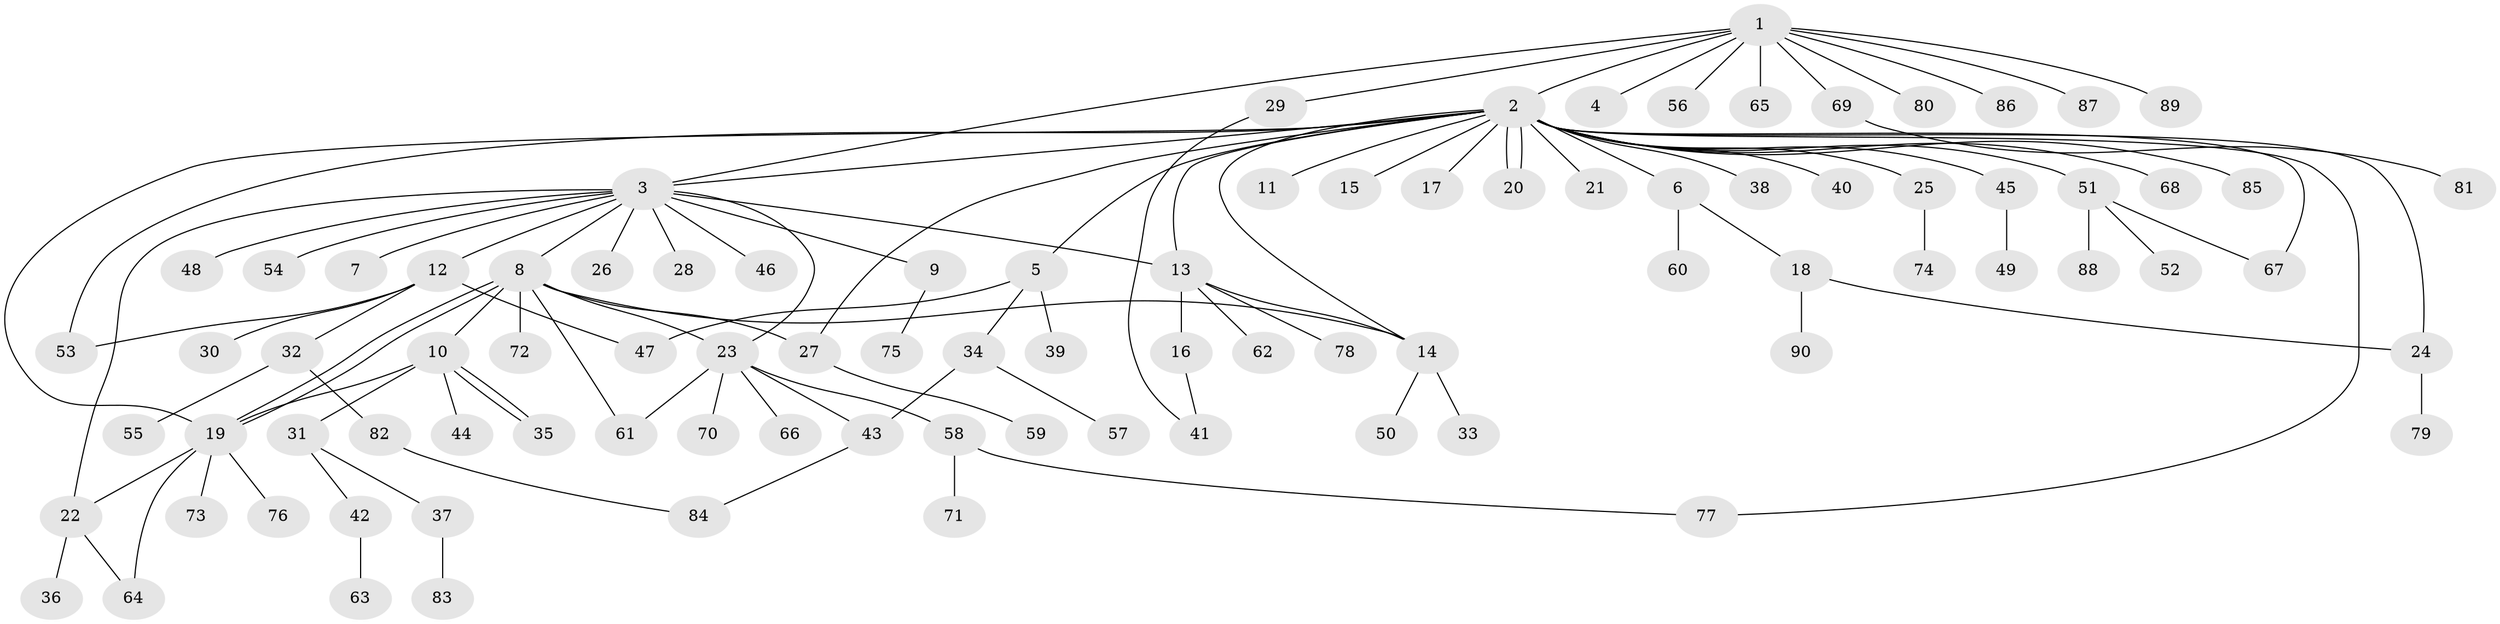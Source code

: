 // Generated by graph-tools (version 1.1) at 2025/25/03/09/25 03:25:54]
// undirected, 90 vertices, 111 edges
graph export_dot {
graph [start="1"]
  node [color=gray90,style=filled];
  1;
  2;
  3;
  4;
  5;
  6;
  7;
  8;
  9;
  10;
  11;
  12;
  13;
  14;
  15;
  16;
  17;
  18;
  19;
  20;
  21;
  22;
  23;
  24;
  25;
  26;
  27;
  28;
  29;
  30;
  31;
  32;
  33;
  34;
  35;
  36;
  37;
  38;
  39;
  40;
  41;
  42;
  43;
  44;
  45;
  46;
  47;
  48;
  49;
  50;
  51;
  52;
  53;
  54;
  55;
  56;
  57;
  58;
  59;
  60;
  61;
  62;
  63;
  64;
  65;
  66;
  67;
  68;
  69;
  70;
  71;
  72;
  73;
  74;
  75;
  76;
  77;
  78;
  79;
  80;
  81;
  82;
  83;
  84;
  85;
  86;
  87;
  88;
  89;
  90;
  1 -- 2;
  1 -- 3;
  1 -- 4;
  1 -- 29;
  1 -- 56;
  1 -- 65;
  1 -- 69;
  1 -- 80;
  1 -- 86;
  1 -- 87;
  1 -- 89;
  2 -- 3;
  2 -- 5;
  2 -- 6;
  2 -- 11;
  2 -- 13;
  2 -- 14;
  2 -- 15;
  2 -- 17;
  2 -- 19;
  2 -- 20;
  2 -- 20;
  2 -- 21;
  2 -- 24;
  2 -- 25;
  2 -- 27;
  2 -- 38;
  2 -- 40;
  2 -- 45;
  2 -- 51;
  2 -- 53;
  2 -- 67;
  2 -- 68;
  2 -- 77;
  2 -- 85;
  3 -- 7;
  3 -- 8;
  3 -- 9;
  3 -- 12;
  3 -- 13;
  3 -- 22;
  3 -- 23;
  3 -- 26;
  3 -- 28;
  3 -- 46;
  3 -- 48;
  3 -- 54;
  5 -- 34;
  5 -- 39;
  5 -- 47;
  6 -- 18;
  6 -- 60;
  8 -- 10;
  8 -- 14;
  8 -- 19;
  8 -- 19;
  8 -- 23;
  8 -- 27;
  8 -- 61;
  8 -- 72;
  9 -- 75;
  10 -- 19;
  10 -- 31;
  10 -- 35;
  10 -- 35;
  10 -- 44;
  12 -- 30;
  12 -- 32;
  12 -- 47;
  12 -- 53;
  13 -- 14;
  13 -- 16;
  13 -- 62;
  13 -- 78;
  14 -- 33;
  14 -- 50;
  16 -- 41;
  18 -- 24;
  18 -- 90;
  19 -- 22;
  19 -- 64;
  19 -- 73;
  19 -- 76;
  22 -- 36;
  22 -- 64;
  23 -- 43;
  23 -- 58;
  23 -- 61;
  23 -- 66;
  23 -- 70;
  24 -- 79;
  25 -- 74;
  27 -- 59;
  29 -- 41;
  31 -- 37;
  31 -- 42;
  32 -- 55;
  32 -- 82;
  34 -- 43;
  34 -- 57;
  37 -- 83;
  42 -- 63;
  43 -- 84;
  45 -- 49;
  51 -- 52;
  51 -- 67;
  51 -- 88;
  58 -- 71;
  58 -- 77;
  69 -- 81;
  82 -- 84;
}

